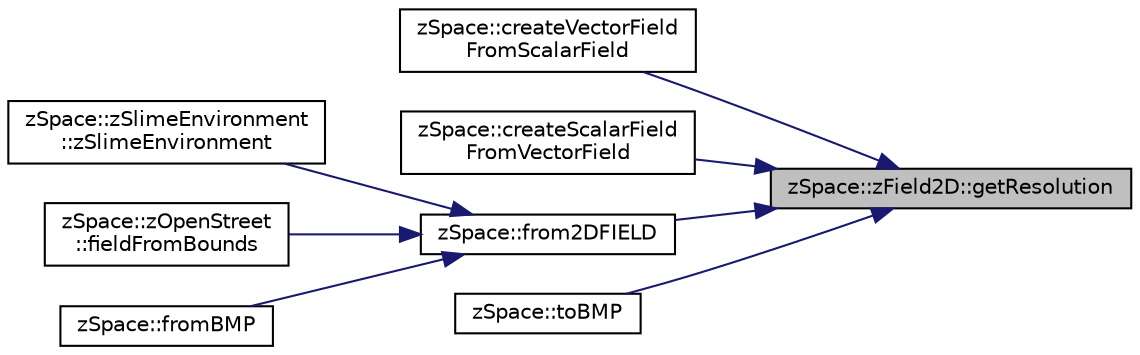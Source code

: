 digraph "zSpace::zField2D::getResolution"
{
 // LATEX_PDF_SIZE
  edge [fontname="Helvetica",fontsize="10",labelfontname="Helvetica",labelfontsize="10"];
  node [fontname="Helvetica",fontsize="10",shape=record];
  rankdir="RL";
  Node94 [label="zSpace::zField2D::getResolution",height=0.2,width=0.4,color="black", fillcolor="grey75", style="filled", fontcolor="black",tooltip="This method gets the unit distances of the field."];
  Node94 -> Node95 [dir="back",color="midnightblue",fontsize="10",style="solid",fontname="Helvetica"];
  Node95 [label="zSpace::createVectorField\lFromScalarField",height=0.2,width=0.4,color="black", fillcolor="white", style="filled",URL="$group__z_field2_d_utilities.html#ga7b48b1ab7119cddf881eda1648a8be89",tooltip="This method creates a vector field from the input scalar field."];
  Node94 -> Node96 [dir="back",color="midnightblue",fontsize="10",style="solid",fontname="Helvetica"];
  Node96 [label="zSpace::createScalarField\lFromVectorField",height=0.2,width=0.4,color="black", fillcolor="white", style="filled",URL="$group__z_field2_d_utilities.html#ga7913ca4cedb8a049b845b8f7d417a545",tooltip="This method creates a scalar field from the input vector field."];
  Node94 -> Node97 [dir="back",color="midnightblue",fontsize="10",style="solid",fontname="Helvetica"];
  Node97 [label="zSpace::from2DFIELD",height=0.2,width=0.4,color="black", fillcolor="white", style="filled",URL="$group__z_i_o___mesh.html#ga9501fa762906c00a7e243a21ceda4a1e",tooltip="This method creates a mesh from the input scalar field."];
  Node97 -> Node98 [dir="back",color="midnightblue",fontsize="10",style="solid",fontname="Helvetica"];
  Node98 [label="zSpace::zSlimeEnvironment\l::zSlimeEnvironment",height=0.2,width=0.4,color="black", fillcolor="white", style="filled",URL="$classz_space_1_1z_slime_environment.html#a7696311d42321327c2fe1bef3f3856f9",tooltip="Default constructor."];
  Node97 -> Node99 [dir="back",color="midnightblue",fontsize="10",style="solid",fontname="Helvetica"];
  Node99 [label="zSpace::zOpenStreet\l::fieldFromBounds",height=0.2,width=0.4,color="black", fillcolor="white", style="filled",URL="$classz_space_1_1z_open_street.html#afbc7adca0c9d2ee4635de29baba0b5b5",tooltip="This method computes the scalar field from the bounds and input resolution. It also computes the fiel..."];
  Node97 -> Node100 [dir="back",color="midnightblue",fontsize="10",style="solid",fontname="Helvetica"];
  Node100 [label="zSpace::fromBMP",height=0.2,width=0.4,color="black", fillcolor="white", style="filled",URL="$group__z_i_o___field2_d.html#ga49184e30ceb6f1a83c2907029cbeb9a1",tooltip="This method imorts the input bitmap file and creates the corresponding field and field mesh...."];
  Node94 -> Node101 [dir="back",color="midnightblue",fontsize="10",style="solid",fontname="Helvetica"];
  Node101 [label="zSpace::toBMP",height=0.2,width=0.4,color="black", fillcolor="white", style="filled",URL="$group__z_i_o___field2_d.html#ga55c940493251bf5cb2f133311fd9ddc3",tooltip="This method exports the input field to a bitmap file format based on the face color of the correspodi..."];
}
